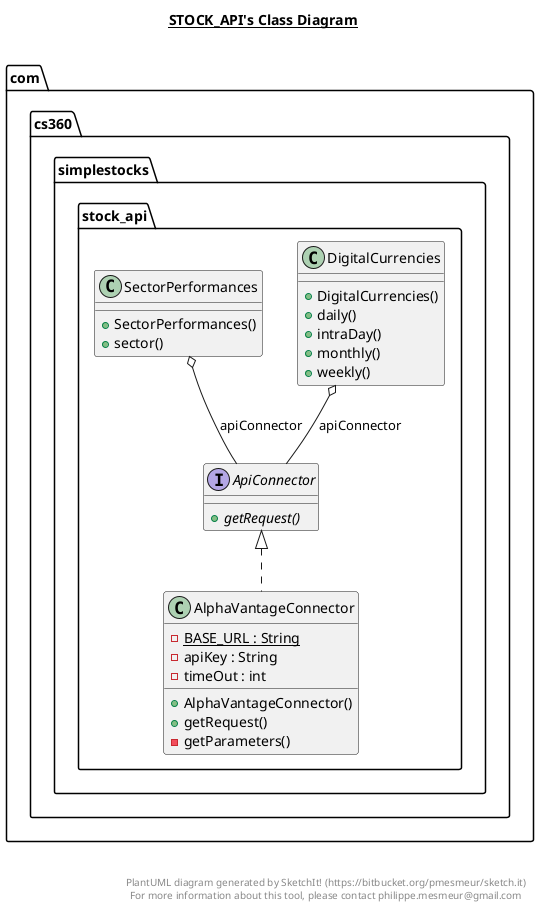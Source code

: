 @startuml

title __STOCK_API's Class Diagram__\n

  namespace com.cs360.simplestocks.stock_api {
    class com.cs360.simplestocks.stock_api.AlphaVantageConnector {
        {static} - BASE_URL : String
        - apiKey : String
        - timeOut : int
        + AlphaVantageConnector()
        + getRequest()
        - getParameters()
    }
  }
  

  namespace com.cs360.simplestocks.stock_api {
    interface com.cs360.simplestocks.stock_api.ApiConnector {
        {abstract} + getRequest()
    }
  }
  

  namespace com.cs360.simplestocks.stock_api {
    class com.cs360.simplestocks.stock_api.DigitalCurrencies {
        + DigitalCurrencies()
        + daily()
        + intraDay()
        + monthly()
        + weekly()
    }
  }
  

  namespace com.cs360.simplestocks.stock_api {
    class com.cs360.simplestocks.stock_api.SectorPerformances {
        + SectorPerformances()
        + sector()
    }
  }
  

  com.cs360.simplestocks.stock_api.AlphaVantageConnector .up.|> com.cs360.simplestocks.stock_api.ApiConnector
  com.cs360.simplestocks.stock_api.DigitalCurrencies o-- com.cs360.simplestocks.stock_api.ApiConnector : apiConnector
  com.cs360.simplestocks.stock_api.SectorPerformances o-- com.cs360.simplestocks.stock_api.ApiConnector : apiConnector


right footer


PlantUML diagram generated by SketchIt! (https://bitbucket.org/pmesmeur/sketch.it)
For more information about this tool, please contact philippe.mesmeur@gmail.com
endfooter

@enduml
